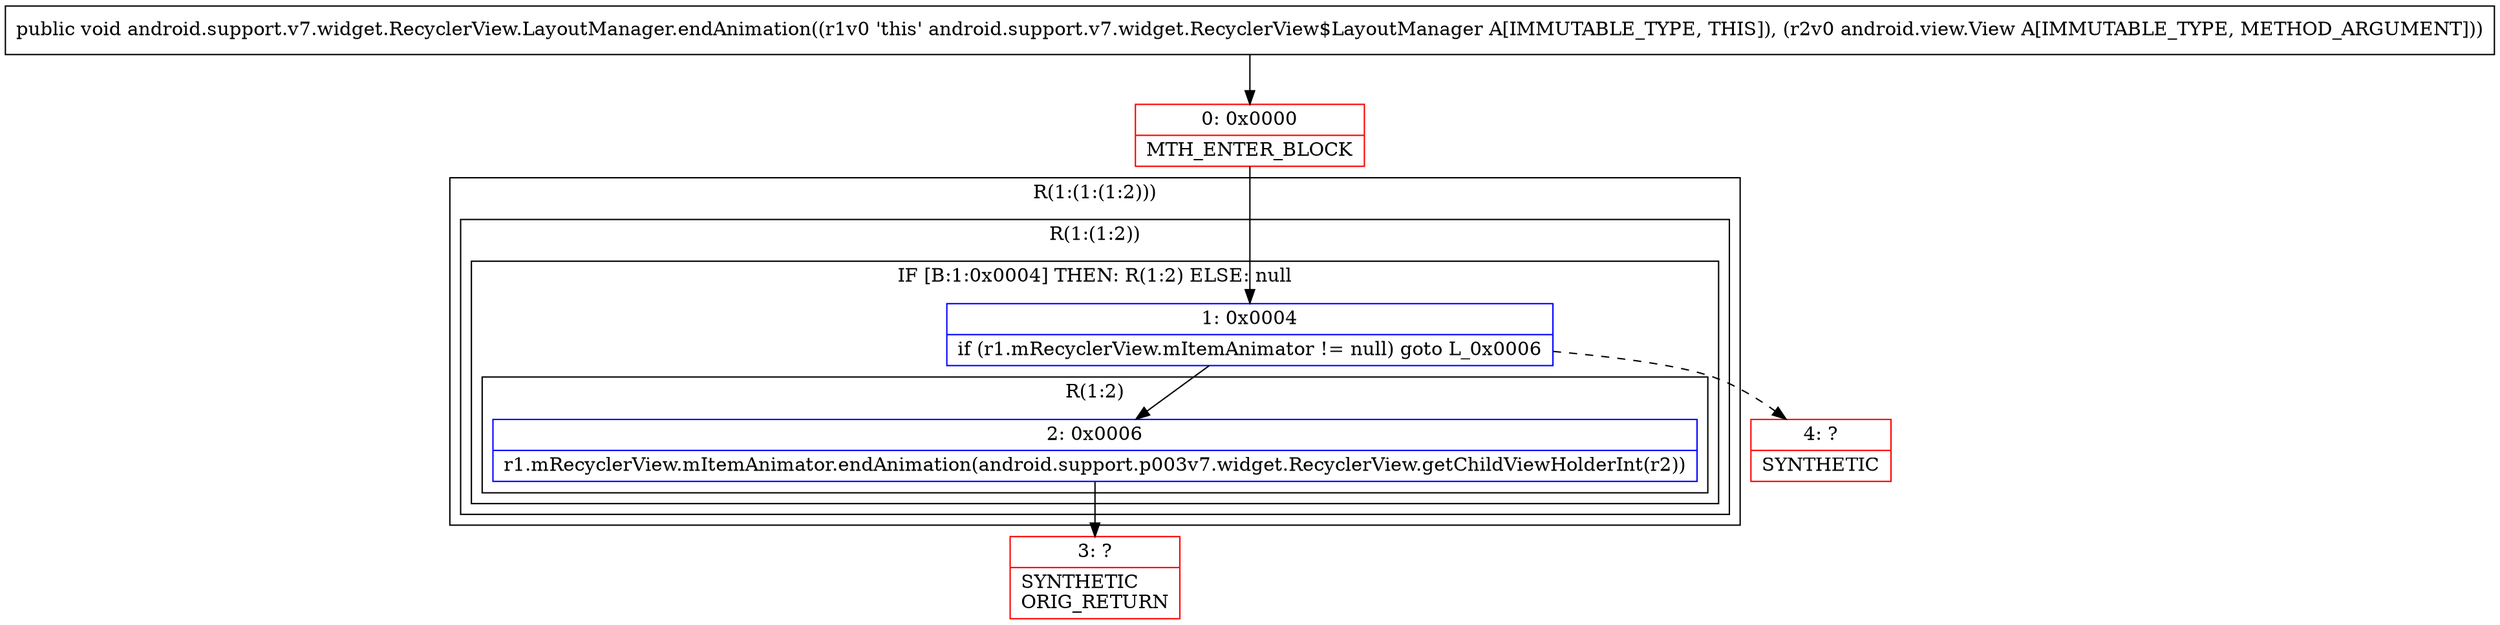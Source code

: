 digraph "CFG forandroid.support.v7.widget.RecyclerView.LayoutManager.endAnimation(Landroid\/view\/View;)V" {
subgraph cluster_Region_2111852457 {
label = "R(1:(1:(1:2)))";
node [shape=record,color=blue];
subgraph cluster_Region_7259149 {
label = "R(1:(1:2))";
node [shape=record,color=blue];
subgraph cluster_IfRegion_2118124817 {
label = "IF [B:1:0x0004] THEN: R(1:2) ELSE: null";
node [shape=record,color=blue];
Node_1 [shape=record,label="{1\:\ 0x0004|if (r1.mRecyclerView.mItemAnimator != null) goto L_0x0006\l}"];
subgraph cluster_Region_1240450110 {
label = "R(1:2)";
node [shape=record,color=blue];
Node_2 [shape=record,label="{2\:\ 0x0006|r1.mRecyclerView.mItemAnimator.endAnimation(android.support.p003v7.widget.RecyclerView.getChildViewHolderInt(r2))\l}"];
}
}
}
}
Node_0 [shape=record,color=red,label="{0\:\ 0x0000|MTH_ENTER_BLOCK\l}"];
Node_3 [shape=record,color=red,label="{3\:\ ?|SYNTHETIC\lORIG_RETURN\l}"];
Node_4 [shape=record,color=red,label="{4\:\ ?|SYNTHETIC\l}"];
MethodNode[shape=record,label="{public void android.support.v7.widget.RecyclerView.LayoutManager.endAnimation((r1v0 'this' android.support.v7.widget.RecyclerView$LayoutManager A[IMMUTABLE_TYPE, THIS]), (r2v0 android.view.View A[IMMUTABLE_TYPE, METHOD_ARGUMENT])) }"];
MethodNode -> Node_0;
Node_1 -> Node_2;
Node_1 -> Node_4[style=dashed];
Node_2 -> Node_3;
Node_0 -> Node_1;
}

